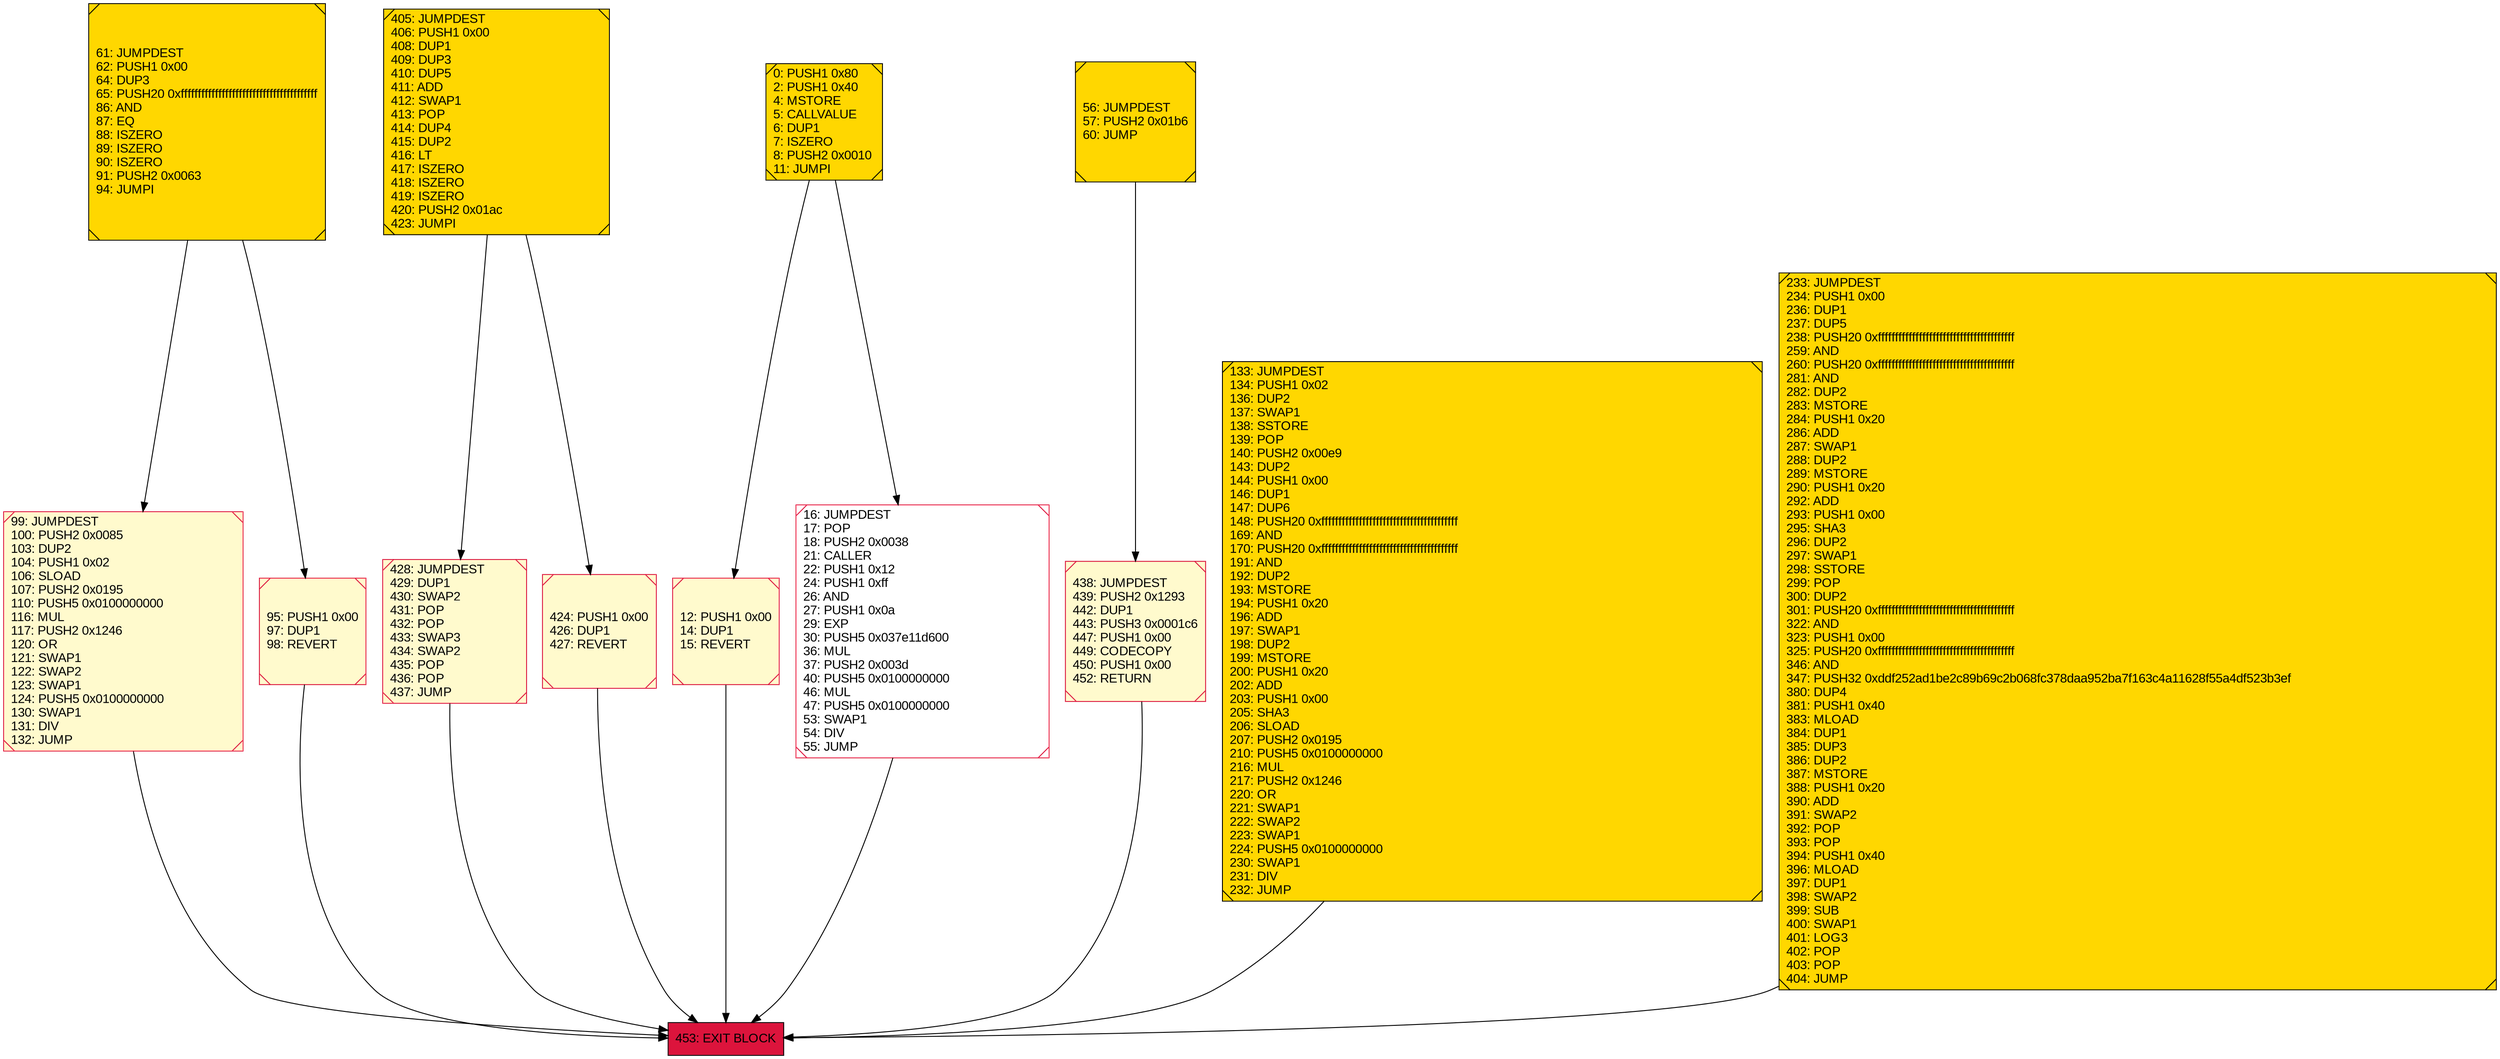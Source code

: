 digraph G {
bgcolor=transparent rankdir=UD;
node [shape=box style=filled color=black fillcolor=white fontname=arial fontcolor=black];
61 [label="61: JUMPDEST\l62: PUSH1 0x00\l64: DUP3\l65: PUSH20 0xffffffffffffffffffffffffffffffffffffffff\l86: AND\l87: EQ\l88: ISZERO\l89: ISZERO\l90: ISZERO\l91: PUSH2 0x0063\l94: JUMPI\l" fillcolor=lemonchiffon shape=Msquare fillcolor=gold ];
428 [label="428: JUMPDEST\l429: DUP1\l430: SWAP2\l431: POP\l432: POP\l433: SWAP3\l434: SWAP2\l435: POP\l436: POP\l437: JUMP\l" fillcolor=lemonchiffon shape=Msquare color=crimson ];
405 [label="405: JUMPDEST\l406: PUSH1 0x00\l408: DUP1\l409: DUP3\l410: DUP5\l411: ADD\l412: SWAP1\l413: POP\l414: DUP4\l415: DUP2\l416: LT\l417: ISZERO\l418: ISZERO\l419: ISZERO\l420: PUSH2 0x01ac\l423: JUMPI\l" fillcolor=lemonchiffon shape=Msquare fillcolor=gold ];
453 [label="453: EXIT BLOCK\l" fillcolor=crimson ];
56 [label="56: JUMPDEST\l57: PUSH2 0x01b6\l60: JUMP\l" fillcolor=lemonchiffon shape=Msquare fillcolor=gold ];
424 [label="424: PUSH1 0x00\l426: DUP1\l427: REVERT\l" fillcolor=lemonchiffon shape=Msquare color=crimson ];
12 [label="12: PUSH1 0x00\l14: DUP1\l15: REVERT\l" fillcolor=lemonchiffon shape=Msquare color=crimson ];
438 [label="438: JUMPDEST\l439: PUSH2 0x1293\l442: DUP1\l443: PUSH3 0x0001c6\l447: PUSH1 0x00\l449: CODECOPY\l450: PUSH1 0x00\l452: RETURN\l" fillcolor=lemonchiffon shape=Msquare color=crimson ];
133 [label="133: JUMPDEST\l134: PUSH1 0x02\l136: DUP2\l137: SWAP1\l138: SSTORE\l139: POP\l140: PUSH2 0x00e9\l143: DUP2\l144: PUSH1 0x00\l146: DUP1\l147: DUP6\l148: PUSH20 0xffffffffffffffffffffffffffffffffffffffff\l169: AND\l170: PUSH20 0xffffffffffffffffffffffffffffffffffffffff\l191: AND\l192: DUP2\l193: MSTORE\l194: PUSH1 0x20\l196: ADD\l197: SWAP1\l198: DUP2\l199: MSTORE\l200: PUSH1 0x20\l202: ADD\l203: PUSH1 0x00\l205: SHA3\l206: SLOAD\l207: PUSH2 0x0195\l210: PUSH5 0x0100000000\l216: MUL\l217: PUSH2 0x1246\l220: OR\l221: SWAP1\l222: SWAP2\l223: SWAP1\l224: PUSH5 0x0100000000\l230: SWAP1\l231: DIV\l232: JUMP\l" fillcolor=lemonchiffon shape=Msquare fillcolor=gold ];
233 [label="233: JUMPDEST\l234: PUSH1 0x00\l236: DUP1\l237: DUP5\l238: PUSH20 0xffffffffffffffffffffffffffffffffffffffff\l259: AND\l260: PUSH20 0xffffffffffffffffffffffffffffffffffffffff\l281: AND\l282: DUP2\l283: MSTORE\l284: PUSH1 0x20\l286: ADD\l287: SWAP1\l288: DUP2\l289: MSTORE\l290: PUSH1 0x20\l292: ADD\l293: PUSH1 0x00\l295: SHA3\l296: DUP2\l297: SWAP1\l298: SSTORE\l299: POP\l300: DUP2\l301: PUSH20 0xffffffffffffffffffffffffffffffffffffffff\l322: AND\l323: PUSH1 0x00\l325: PUSH20 0xffffffffffffffffffffffffffffffffffffffff\l346: AND\l347: PUSH32 0xddf252ad1be2c89b69c2b068fc378daa952ba7f163c4a11628f55a4df523b3ef\l380: DUP4\l381: PUSH1 0x40\l383: MLOAD\l384: DUP1\l385: DUP3\l386: DUP2\l387: MSTORE\l388: PUSH1 0x20\l390: ADD\l391: SWAP2\l392: POP\l393: POP\l394: PUSH1 0x40\l396: MLOAD\l397: DUP1\l398: SWAP2\l399: SUB\l400: SWAP1\l401: LOG3\l402: POP\l403: POP\l404: JUMP\l" fillcolor=lemonchiffon shape=Msquare fillcolor=gold ];
16 [label="16: JUMPDEST\l17: POP\l18: PUSH2 0x0038\l21: CALLER\l22: PUSH1 0x12\l24: PUSH1 0xff\l26: AND\l27: PUSH1 0x0a\l29: EXP\l30: PUSH5 0x037e11d600\l36: MUL\l37: PUSH2 0x003d\l40: PUSH5 0x0100000000\l46: MUL\l47: PUSH5 0x0100000000\l53: SWAP1\l54: DIV\l55: JUMP\l" shape=Msquare color=crimson ];
0 [label="0: PUSH1 0x80\l2: PUSH1 0x40\l4: MSTORE\l5: CALLVALUE\l6: DUP1\l7: ISZERO\l8: PUSH2 0x0010\l11: JUMPI\l" fillcolor=lemonchiffon shape=Msquare fillcolor=gold ];
99 [label="99: JUMPDEST\l100: PUSH2 0x0085\l103: DUP2\l104: PUSH1 0x02\l106: SLOAD\l107: PUSH2 0x0195\l110: PUSH5 0x0100000000\l116: MUL\l117: PUSH2 0x1246\l120: OR\l121: SWAP1\l122: SWAP2\l123: SWAP1\l124: PUSH5 0x0100000000\l130: SWAP1\l131: DIV\l132: JUMP\l" fillcolor=lemonchiffon shape=Msquare color=crimson ];
95 [label="95: PUSH1 0x00\l97: DUP1\l98: REVERT\l" fillcolor=lemonchiffon shape=Msquare color=crimson ];
428 -> 453;
405 -> 428;
12 -> 453;
424 -> 453;
405 -> 424;
0 -> 16;
233 -> 453;
16 -> 453;
0 -> 12;
133 -> 453;
438 -> 453;
56 -> 438;
99 -> 453;
95 -> 453;
61 -> 99;
61 -> 95;
}